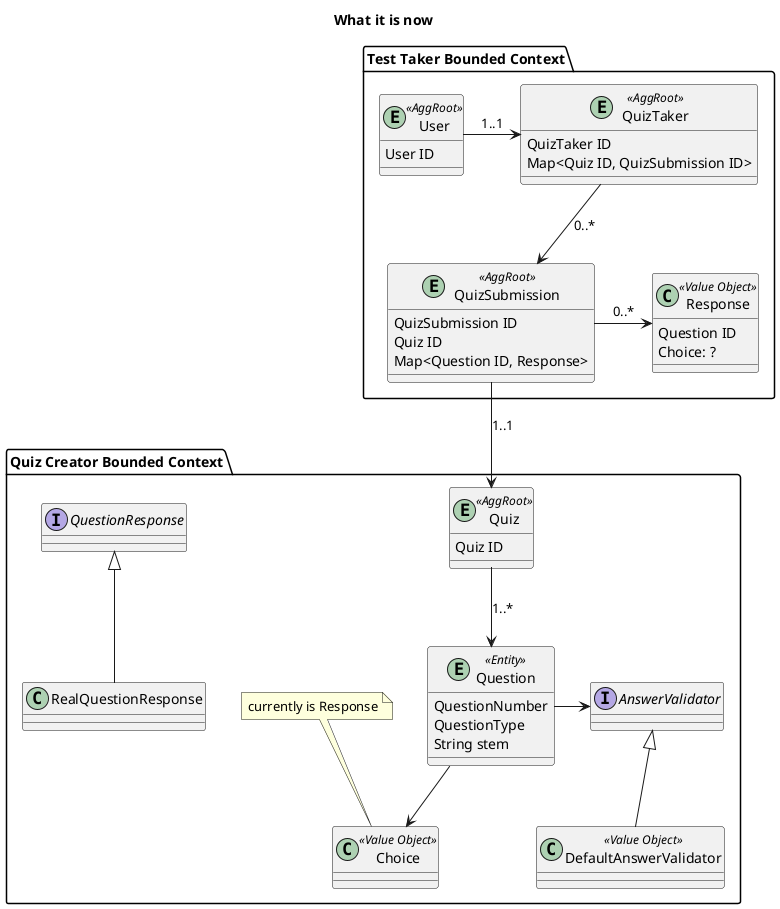 @startuml
title "What it is now"
package "Quiz Creator Bounded Context" {
    entity Quiz <<AggRoot>> {
        Quiz ID
    }

    interface AnswerValidator
    class DefaultAnswerValidator <<Value Object>>

    AnswerValidator <|-- DefaultAnswerValidator

    entity Question <<Entity>> {
        QuestionNumber
        QuestionType
        String stem
    }
    Question -> AnswerValidator

    Quiz --> Question: 1..*

    class Choice <<Value Object>>
    note top of Choice: currently is Response

    Question --> Choice

    interface QuestionResponse
    QuestionResponse <|-- RealQuestionResponse
}

package "Test Taker Bounded Context" {
    entity User <<AggRoot>> {
        User ID
    }
    entity QuizTaker <<AggRoot>> {
        QuizTaker ID
        Map<Quiz ID, QuizSubmission ID>
    }
    entity QuizSubmission <<AggRoot>> {
        QuizSubmission ID
        Quiz ID
        Map<Question ID, Response>
    }
    class Response <<Value Object>> {
        Question ID
        Choice: ?
    }

    QuizSubmission --> Quiz: 1..1
    User -> QuizTaker : 1..1
    QuizTaker --> QuizSubmission : 0..*
    QuizSubmission -> Response : 0..*
}


@enduml